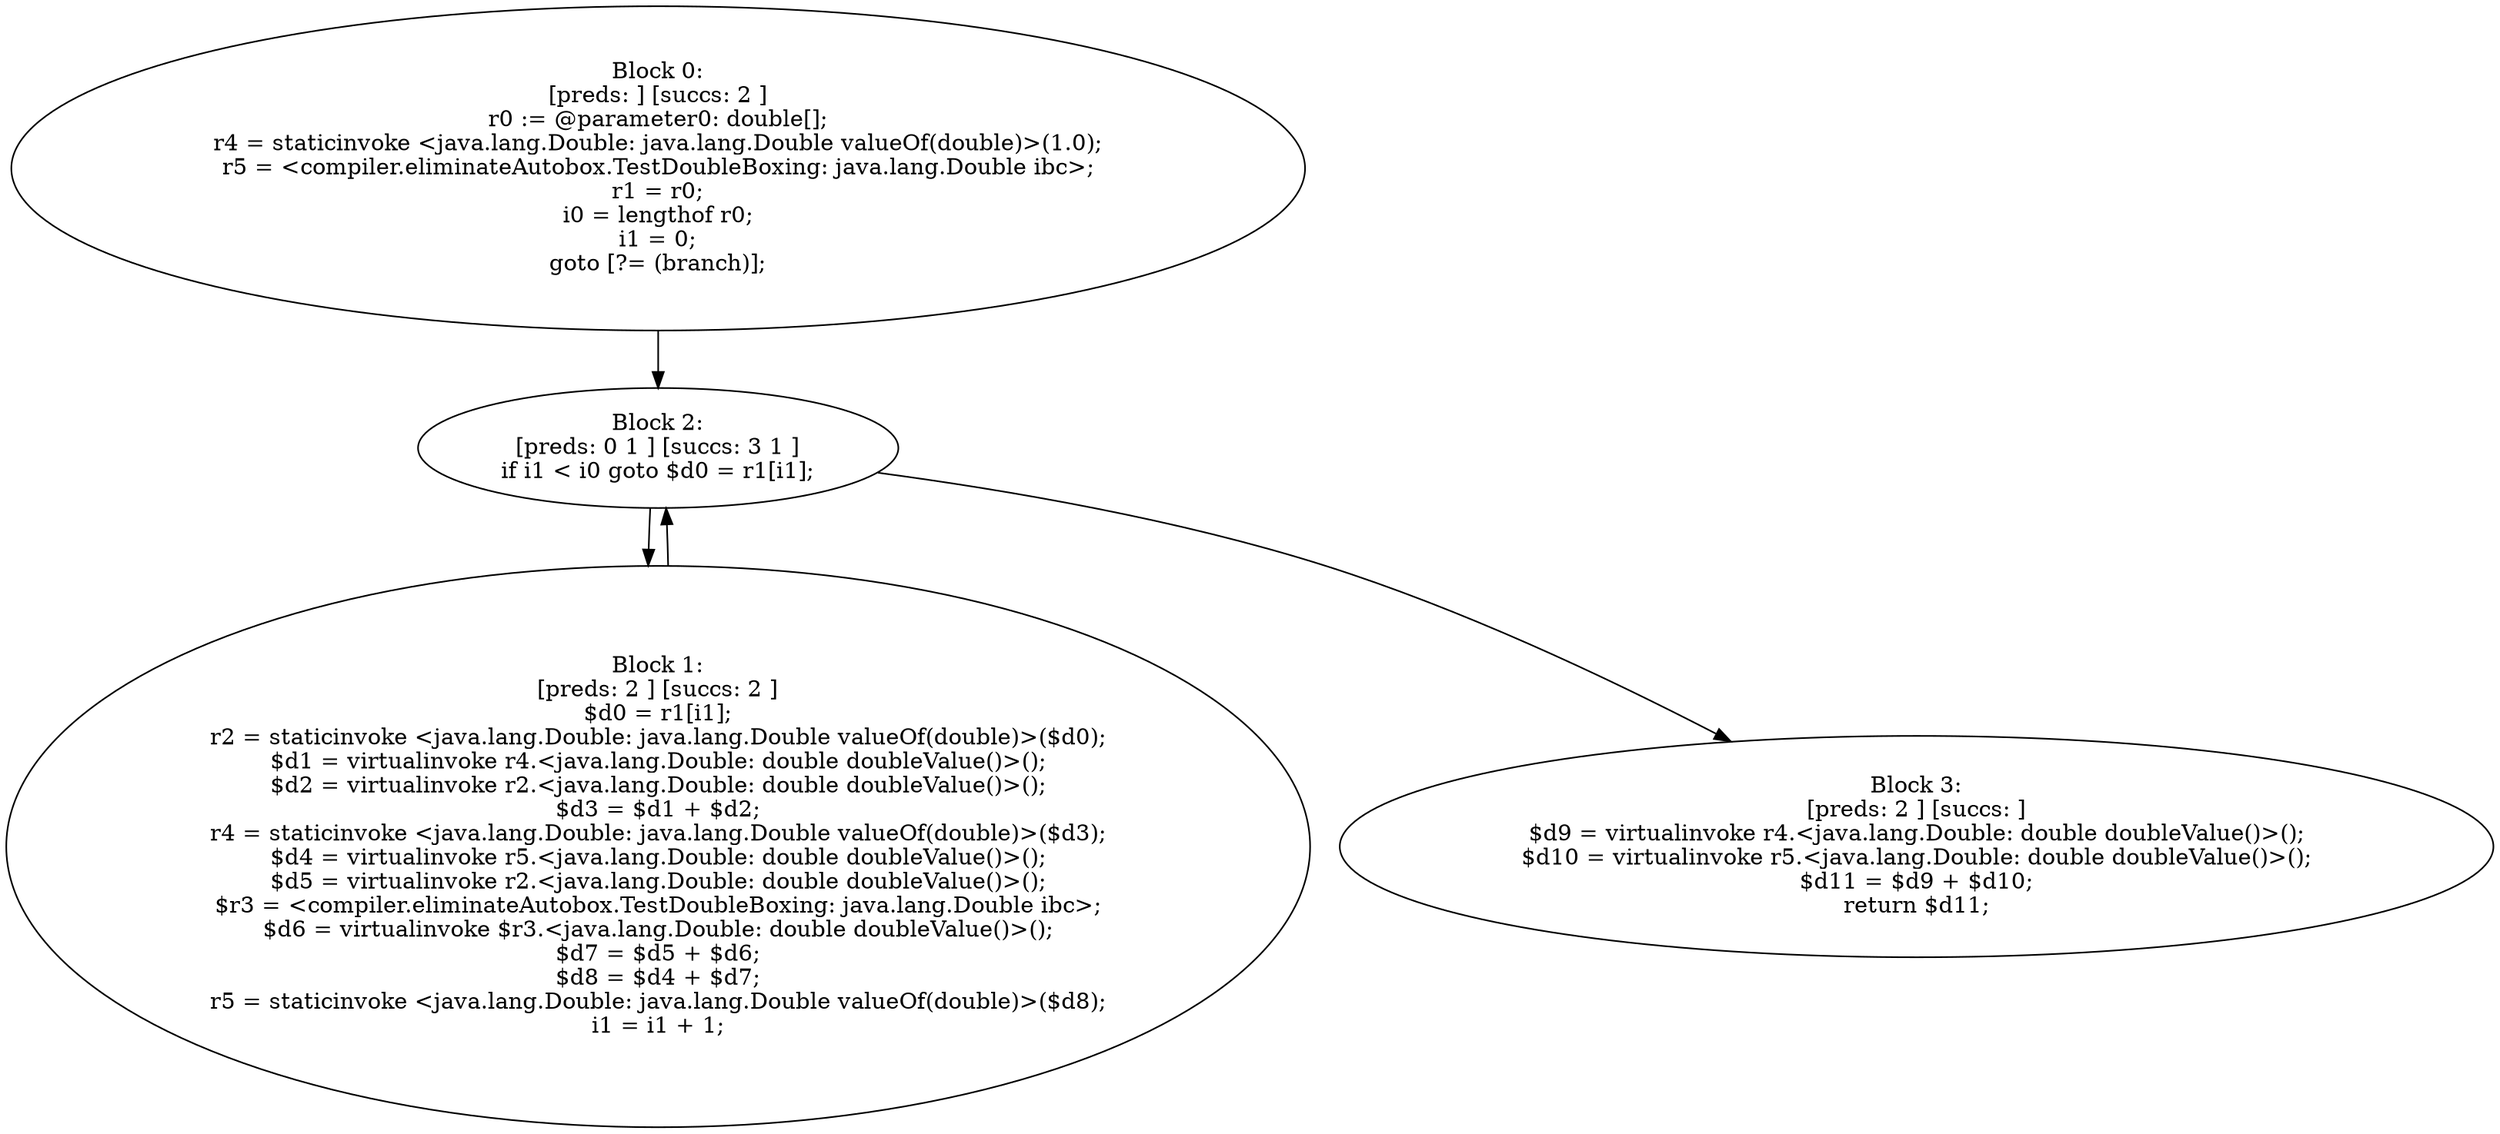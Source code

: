 digraph "unitGraph" {
    "Block 0:
[preds: ] [succs: 2 ]
r0 := @parameter0: double[];
r4 = staticinvoke <java.lang.Double: java.lang.Double valueOf(double)>(1.0);
r5 = <compiler.eliminateAutobox.TestDoubleBoxing: java.lang.Double ibc>;
r1 = r0;
i0 = lengthof r0;
i1 = 0;
goto [?= (branch)];
"
    "Block 1:
[preds: 2 ] [succs: 2 ]
$d0 = r1[i1];
r2 = staticinvoke <java.lang.Double: java.lang.Double valueOf(double)>($d0);
$d1 = virtualinvoke r4.<java.lang.Double: double doubleValue()>();
$d2 = virtualinvoke r2.<java.lang.Double: double doubleValue()>();
$d3 = $d1 + $d2;
r4 = staticinvoke <java.lang.Double: java.lang.Double valueOf(double)>($d3);
$d4 = virtualinvoke r5.<java.lang.Double: double doubleValue()>();
$d5 = virtualinvoke r2.<java.lang.Double: double doubleValue()>();
$r3 = <compiler.eliminateAutobox.TestDoubleBoxing: java.lang.Double ibc>;
$d6 = virtualinvoke $r3.<java.lang.Double: double doubleValue()>();
$d7 = $d5 + $d6;
$d8 = $d4 + $d7;
r5 = staticinvoke <java.lang.Double: java.lang.Double valueOf(double)>($d8);
i1 = i1 + 1;
"
    "Block 2:
[preds: 0 1 ] [succs: 3 1 ]
if i1 < i0 goto $d0 = r1[i1];
"
    "Block 3:
[preds: 2 ] [succs: ]
$d9 = virtualinvoke r4.<java.lang.Double: double doubleValue()>();
$d10 = virtualinvoke r5.<java.lang.Double: double doubleValue()>();
$d11 = $d9 + $d10;
return $d11;
"
    "Block 0:
[preds: ] [succs: 2 ]
r0 := @parameter0: double[];
r4 = staticinvoke <java.lang.Double: java.lang.Double valueOf(double)>(1.0);
r5 = <compiler.eliminateAutobox.TestDoubleBoxing: java.lang.Double ibc>;
r1 = r0;
i0 = lengthof r0;
i1 = 0;
goto [?= (branch)];
"->"Block 2:
[preds: 0 1 ] [succs: 3 1 ]
if i1 < i0 goto $d0 = r1[i1];
";
    "Block 1:
[preds: 2 ] [succs: 2 ]
$d0 = r1[i1];
r2 = staticinvoke <java.lang.Double: java.lang.Double valueOf(double)>($d0);
$d1 = virtualinvoke r4.<java.lang.Double: double doubleValue()>();
$d2 = virtualinvoke r2.<java.lang.Double: double doubleValue()>();
$d3 = $d1 + $d2;
r4 = staticinvoke <java.lang.Double: java.lang.Double valueOf(double)>($d3);
$d4 = virtualinvoke r5.<java.lang.Double: double doubleValue()>();
$d5 = virtualinvoke r2.<java.lang.Double: double doubleValue()>();
$r3 = <compiler.eliminateAutobox.TestDoubleBoxing: java.lang.Double ibc>;
$d6 = virtualinvoke $r3.<java.lang.Double: double doubleValue()>();
$d7 = $d5 + $d6;
$d8 = $d4 + $d7;
r5 = staticinvoke <java.lang.Double: java.lang.Double valueOf(double)>($d8);
i1 = i1 + 1;
"->"Block 2:
[preds: 0 1 ] [succs: 3 1 ]
if i1 < i0 goto $d0 = r1[i1];
";
    "Block 2:
[preds: 0 1 ] [succs: 3 1 ]
if i1 < i0 goto $d0 = r1[i1];
"->"Block 3:
[preds: 2 ] [succs: ]
$d9 = virtualinvoke r4.<java.lang.Double: double doubleValue()>();
$d10 = virtualinvoke r5.<java.lang.Double: double doubleValue()>();
$d11 = $d9 + $d10;
return $d11;
";
    "Block 2:
[preds: 0 1 ] [succs: 3 1 ]
if i1 < i0 goto $d0 = r1[i1];
"->"Block 1:
[preds: 2 ] [succs: 2 ]
$d0 = r1[i1];
r2 = staticinvoke <java.lang.Double: java.lang.Double valueOf(double)>($d0);
$d1 = virtualinvoke r4.<java.lang.Double: double doubleValue()>();
$d2 = virtualinvoke r2.<java.lang.Double: double doubleValue()>();
$d3 = $d1 + $d2;
r4 = staticinvoke <java.lang.Double: java.lang.Double valueOf(double)>($d3);
$d4 = virtualinvoke r5.<java.lang.Double: double doubleValue()>();
$d5 = virtualinvoke r2.<java.lang.Double: double doubleValue()>();
$r3 = <compiler.eliminateAutobox.TestDoubleBoxing: java.lang.Double ibc>;
$d6 = virtualinvoke $r3.<java.lang.Double: double doubleValue()>();
$d7 = $d5 + $d6;
$d8 = $d4 + $d7;
r5 = staticinvoke <java.lang.Double: java.lang.Double valueOf(double)>($d8);
i1 = i1 + 1;
";
}
